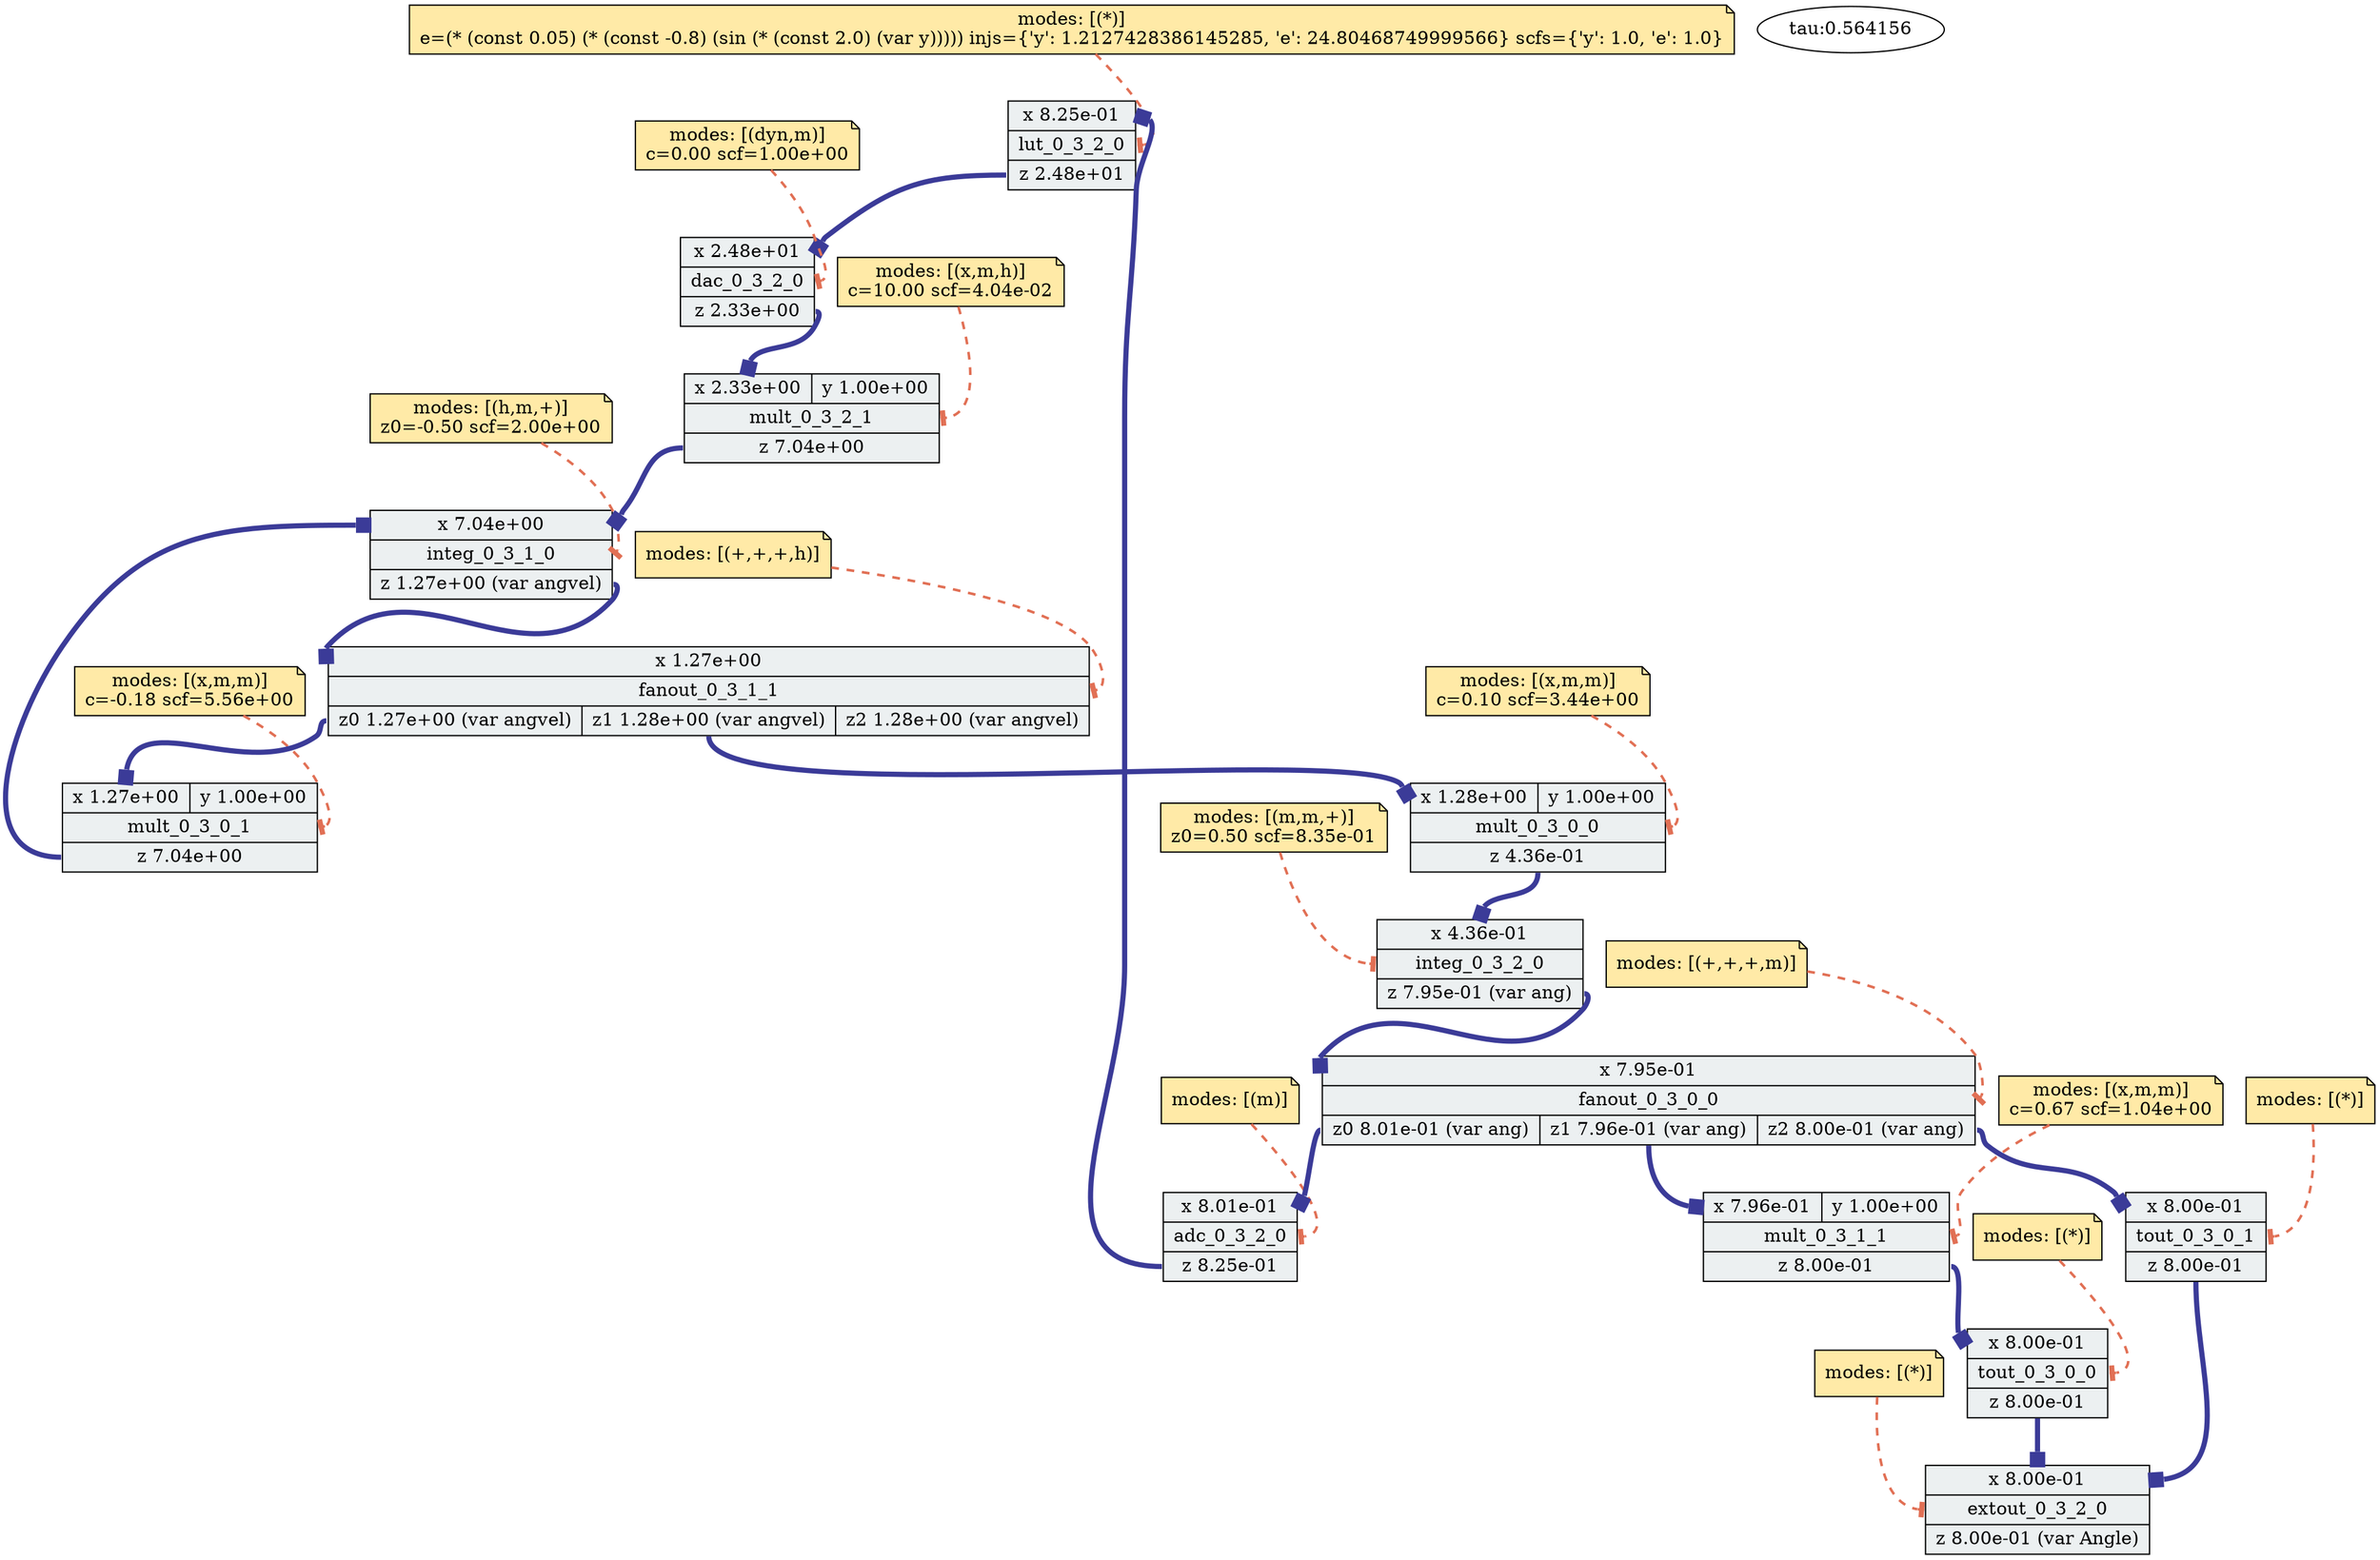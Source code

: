 digraph "adp-viz" {
	graph [overlap=false splines=true]
	shape=record
	lut_0_3_2_0 [label="{{<x> x
 8.25e-01} |<block> lut_0_3_2_0| {<z> z
 2.48e+01}}" fillcolor="#ecf0f1" shape=record style=filled]
	"lut_0_3_2_0-config" [label="\modes: [(*)]
e=(* (const 0.05) (* (const -0.8) (sin (* (const 2.0) (var y))))) injs={'y': 1.2127428386145285, 'e': 24.80468749999566} scfs={'y': 1.0, 'e': 1.0}" fillcolor="#ffeaa7" shape=note style=filled]
	"lut_0_3_2_0-config" -> lut_0_3_2_0:block [arrowhead=tee arrowtail=normal color="#e17055" penwidth=2 style=dashed]
	shape=record
	adc_0_3_2_0 [label="{{<x> x
 8.01e-01} |<block> adc_0_3_2_0| {<z> z
 8.25e-01}}" fillcolor="#ecf0f1" shape=record style=filled]
	"adc_0_3_2_0-config" [label="\modes: [(m)]" fillcolor="#ffeaa7" shape=note style=filled]
	"adc_0_3_2_0-config" -> adc_0_3_2_0:block [arrowhead=tee arrowtail=normal color="#e17055" penwidth=2 style=dashed]
	shape=record
	dac_0_3_2_0 [label="{{<x> x
 2.48e+01} |<block> dac_0_3_2_0| {<z> z
 2.33e+00}}" fillcolor="#ecf0f1" shape=record style=filled]
	"dac_0_3_2_0-config" [label="\modes: [(dyn,m)]
c=0.00 scf=1.00e+00" fillcolor="#ffeaa7" shape=note style=filled]
	"dac_0_3_2_0-config" -> dac_0_3_2_0:block [arrowhead=tee arrowtail=normal color="#e17055" penwidth=2 style=dashed]
	shape=record
	integ_0_3_1_0 [label="{{<x> x
 7.04e+00} |<block> integ_0_3_1_0| {<z> z
 1.27e+00
 (var angvel)}}" fillcolor="#ecf0f1" shape=record style=filled]
	"integ_0_3_1_0-config" [label="\modes: [(h,m,+)]
z0=-0.50 scf=2.00e+00" fillcolor="#ffeaa7" shape=note style=filled]
	"integ_0_3_1_0-config" -> integ_0_3_1_0:block [arrowhead=tee arrowtail=normal color="#e17055" penwidth=2 style=dashed]
	shape=record
	integ_0_3_2_0 [label="{{<x> x
 4.36e-01} |<block> integ_0_3_2_0| {<z> z
 7.95e-01
 (var ang)}}" fillcolor="#ecf0f1" shape=record style=filled]
	"integ_0_3_2_0-config" [label="\modes: [(m,m,+)]
z0=0.50 scf=8.35e-01" fillcolor="#ffeaa7" shape=note style=filled]
	"integ_0_3_2_0-config" -> integ_0_3_2_0:block [arrowhead=tee arrowtail=normal color="#e17055" penwidth=2 style=dashed]
	shape=record
	mult_0_3_0_1 [label="{{<x> x
 1.27e+00|<y> y
 1.00e+00} |<block> mult_0_3_0_1| {<z> z
 7.04e+00}}" fillcolor="#ecf0f1" shape=record style=filled]
	"mult_0_3_0_1-config" [label="\modes: [(x,m,m)]
c=-0.18 scf=5.56e+00" fillcolor="#ffeaa7" shape=note style=filled]
	"mult_0_3_0_1-config" -> mult_0_3_0_1:block [arrowhead=tee arrowtail=normal color="#e17055" penwidth=2 style=dashed]
	shape=record
	mult_0_3_2_1 [label="{{<x> x
 2.33e+00|<y> y
 1.00e+00} |<block> mult_0_3_2_1| {<z> z
 7.04e+00}}" fillcolor="#ecf0f1" shape=record style=filled]
	"mult_0_3_2_1-config" [label="\modes: [(x,m,h)]
c=10.00 scf=4.04e-02" fillcolor="#ffeaa7" shape=note style=filled]
	"mult_0_3_2_1-config" -> mult_0_3_2_1:block [arrowhead=tee arrowtail=normal color="#e17055" penwidth=2 style=dashed]
	shape=record
	mult_0_3_0_0 [label="{{<x> x
 1.28e+00|<y> y
 1.00e+00} |<block> mult_0_3_0_0| {<z> z
 4.36e-01}}" fillcolor="#ecf0f1" shape=record style=filled]
	"mult_0_3_0_0-config" [label="\modes: [(x,m,m)]
c=0.10 scf=3.44e+00" fillcolor="#ffeaa7" shape=note style=filled]
	"mult_0_3_0_0-config" -> mult_0_3_0_0:block [arrowhead=tee arrowtail=normal color="#e17055" penwidth=2 style=dashed]
	shape=record
	mult_0_3_1_1 [label="{{<x> x
 7.96e-01|<y> y
 1.00e+00} |<block> mult_0_3_1_1| {<z> z
 8.00e-01}}" fillcolor="#ecf0f1" shape=record style=filled]
	"mult_0_3_1_1-config" [label="\modes: [(x,m,m)]
c=0.67 scf=1.04e+00" fillcolor="#ffeaa7" shape=note style=filled]
	"mult_0_3_1_1-config" -> mult_0_3_1_1:block [arrowhead=tee arrowtail=normal color="#e17055" penwidth=2 style=dashed]
	shape=record
	extout_0_3_2_0 [label="{{<x> x
 8.00e-01} |<block> extout_0_3_2_0| {<z> z
 8.00e-01
 (var Angle)}}" fillcolor="#ecf0f1" shape=record style=filled]
	"extout_0_3_2_0-config" [label="\modes: [(*)]" fillcolor="#ffeaa7" shape=note style=filled]
	"extout_0_3_2_0-config" -> extout_0_3_2_0:block [arrowhead=tee arrowtail=normal color="#e17055" penwidth=2 style=dashed]
	shape=record
	fanout_0_3_1_1 [label="{{<x> x
 1.27e+00} |<block> fanout_0_3_1_1| {<z0> z0
 1.27e+00
 (var angvel)|<z1> z1
 1.28e+00
 (var angvel)|<z2> z2
 1.28e+00
 (var angvel)}}" fillcolor="#ecf0f1" shape=record style=filled]
	"fanout_0_3_1_1-config" [label="\modes: [(+,+,+,h)]" fillcolor="#ffeaa7" shape=note style=filled]
	"fanout_0_3_1_1-config" -> fanout_0_3_1_1:block [arrowhead=tee arrowtail=normal color="#e17055" penwidth=2 style=dashed]
	shape=record
	fanout_0_3_0_0 [label="{{<x> x
 7.95e-01} |<block> fanout_0_3_0_0| {<z0> z0
 8.01e-01
 (var ang)|<z1> z1
 7.96e-01
 (var ang)|<z2> z2
 8.00e-01
 (var ang)}}" fillcolor="#ecf0f1" shape=record style=filled]
	"fanout_0_3_0_0-config" [label="\modes: [(+,+,+,m)]" fillcolor="#ffeaa7" shape=note style=filled]
	"fanout_0_3_0_0-config" -> fanout_0_3_0_0:block [arrowhead=tee arrowtail=normal color="#e17055" penwidth=2 style=dashed]
	shape=record
	tout_0_3_0_0 [label="{{<x> x
 8.00e-01} |<block> tout_0_3_0_0| {<z> z
 8.00e-01}}" fillcolor="#ecf0f1" shape=record style=filled]
	"tout_0_3_0_0-config" [label="\modes: [(*)]" fillcolor="#ffeaa7" shape=note style=filled]
	"tout_0_3_0_0-config" -> tout_0_3_0_0:block [arrowhead=tee arrowtail=normal color="#e17055" penwidth=2 style=dashed]
	shape=record
	tout_0_3_0_1 [label="{{<x> x
 8.00e-01} |<block> tout_0_3_0_1| {<z> z
 8.00e-01}}" fillcolor="#ecf0f1" shape=record style=filled]
	"tout_0_3_0_1-config" [label="\modes: [(*)]" fillcolor="#ffeaa7" shape=note style=filled]
	"tout_0_3_0_1-config" -> tout_0_3_0_1:block [arrowhead=tee arrowtail=normal color="#e17055" penwidth=2 style=dashed]
	adc_0_3_2_0:z -> lut_0_3_2_0:x [arrowhead=box arrowtail=normal color="#3B3B98" penwidth=4]
	lut_0_3_2_0:z -> dac_0_3_2_0:x [arrowhead=box arrowtail=normal color="#3B3B98" penwidth=4]
	dac_0_3_2_0:z -> mult_0_3_2_1:x [arrowhead=box arrowtail=normal color="#3B3B98" penwidth=4]
	mult_0_3_0_1:z -> integ_0_3_1_0:x [arrowhead=box arrowtail=normal color="#3B3B98" penwidth=4]
	mult_0_3_2_1:z -> integ_0_3_1_0:x [arrowhead=box arrowtail=normal color="#3B3B98" penwidth=4]
	mult_0_3_0_0:z -> integ_0_3_2_0:x [arrowhead=box arrowtail=normal color="#3B3B98" penwidth=4]
	mult_0_3_1_1:z -> tout_0_3_0_0:x [arrowhead=box arrowtail=normal color="#3B3B98" penwidth=4]
	tout_0_3_0_0:z -> extout_0_3_2_0:x [arrowhead=box arrowtail=normal color="#3B3B98" penwidth=4]
	integ_0_3_1_0:z -> fanout_0_3_1_1:x [arrowhead=box arrowtail=normal color="#3B3B98" penwidth=4]
	integ_0_3_2_0:z -> fanout_0_3_0_0:x [arrowhead=box arrowtail=normal color="#3B3B98" penwidth=4]
	fanout_0_3_1_1:z0 -> mult_0_3_0_1:x [arrowhead=box arrowtail=normal color="#3B3B98" penwidth=4]
	fanout_0_3_1_1:z1 -> mult_0_3_0_0:x [arrowhead=box arrowtail=normal color="#3B3B98" penwidth=4]
	fanout_0_3_0_0:z0 -> adc_0_3_2_0:x [arrowhead=box arrowtail=normal color="#3B3B98" penwidth=4]
	fanout_0_3_0_0:z1 -> mult_0_3_1_1:x [arrowhead=box arrowtail=normal color="#3B3B98" penwidth=4]
	fanout_0_3_0_0:z2 -> tout_0_3_0_1:x [arrowhead=box arrowtail=normal color="#3B3B98" penwidth=4]
	tout_0_3_0_1:z -> extout_0_3_2_0:x [arrowhead=box arrowtail=normal color="#3B3B98" penwidth=4]
	time_const [label="tau:0.564156"]
}
